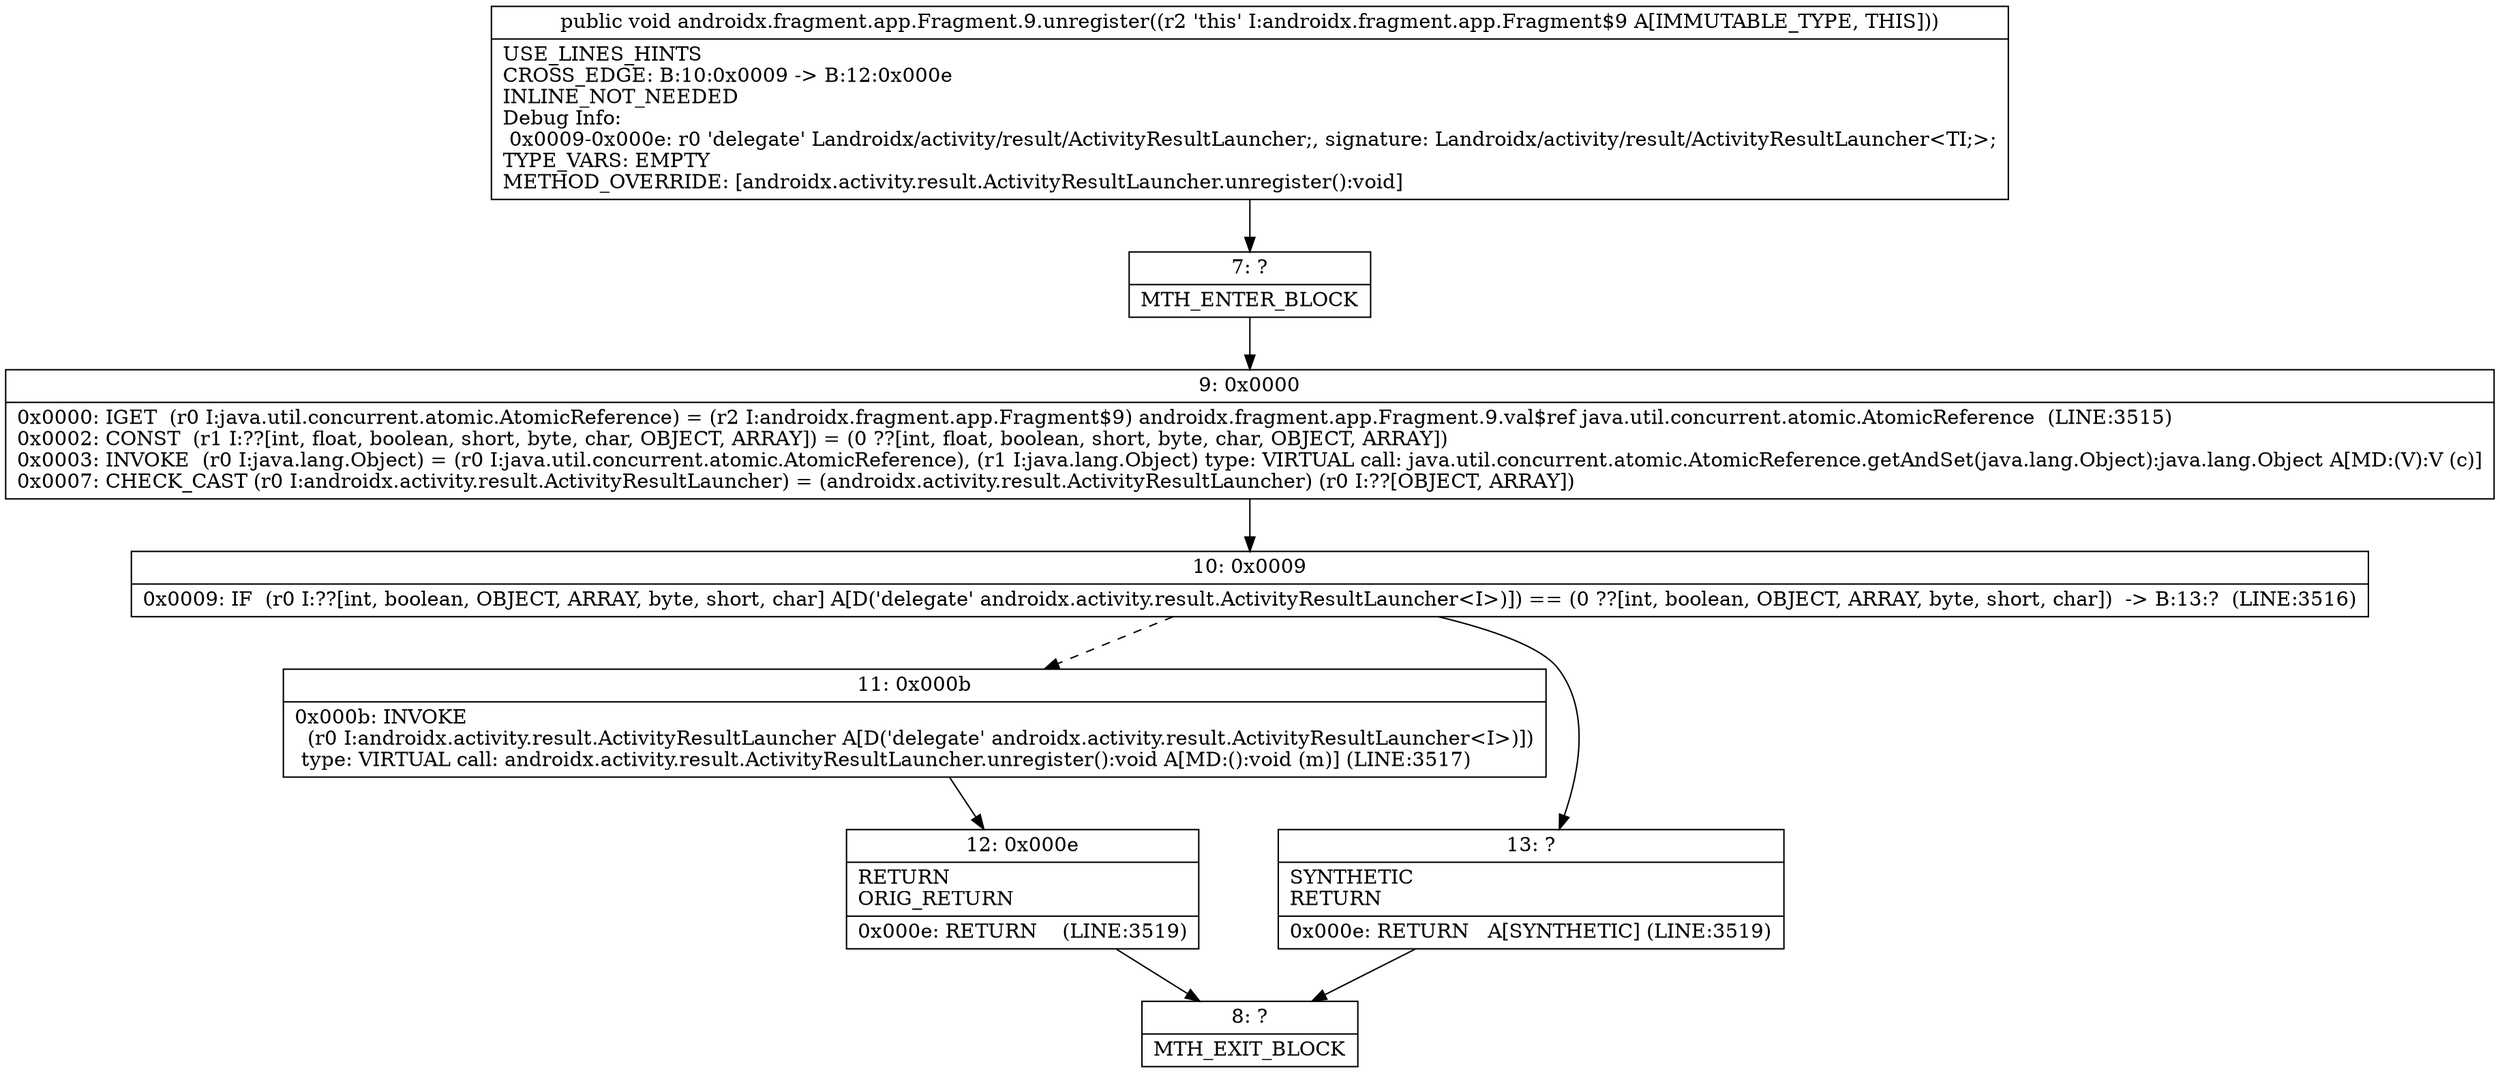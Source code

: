 digraph "CFG forandroidx.fragment.app.Fragment.9.unregister()V" {
Node_7 [shape=record,label="{7\:\ ?|MTH_ENTER_BLOCK\l}"];
Node_9 [shape=record,label="{9\:\ 0x0000|0x0000: IGET  (r0 I:java.util.concurrent.atomic.AtomicReference) = (r2 I:androidx.fragment.app.Fragment$9) androidx.fragment.app.Fragment.9.val$ref java.util.concurrent.atomic.AtomicReference  (LINE:3515)\l0x0002: CONST  (r1 I:??[int, float, boolean, short, byte, char, OBJECT, ARRAY]) = (0 ??[int, float, boolean, short, byte, char, OBJECT, ARRAY]) \l0x0003: INVOKE  (r0 I:java.lang.Object) = (r0 I:java.util.concurrent.atomic.AtomicReference), (r1 I:java.lang.Object) type: VIRTUAL call: java.util.concurrent.atomic.AtomicReference.getAndSet(java.lang.Object):java.lang.Object A[MD:(V):V (c)]\l0x0007: CHECK_CAST (r0 I:androidx.activity.result.ActivityResultLauncher) = (androidx.activity.result.ActivityResultLauncher) (r0 I:??[OBJECT, ARRAY]) \l}"];
Node_10 [shape=record,label="{10\:\ 0x0009|0x0009: IF  (r0 I:??[int, boolean, OBJECT, ARRAY, byte, short, char] A[D('delegate' androidx.activity.result.ActivityResultLauncher\<I\>)]) == (0 ??[int, boolean, OBJECT, ARRAY, byte, short, char])  \-\> B:13:?  (LINE:3516)\l}"];
Node_11 [shape=record,label="{11\:\ 0x000b|0x000b: INVOKE  \l  (r0 I:androidx.activity.result.ActivityResultLauncher A[D('delegate' androidx.activity.result.ActivityResultLauncher\<I\>)])\l type: VIRTUAL call: androidx.activity.result.ActivityResultLauncher.unregister():void A[MD:():void (m)] (LINE:3517)\l}"];
Node_12 [shape=record,label="{12\:\ 0x000e|RETURN\lORIG_RETURN\l|0x000e: RETURN    (LINE:3519)\l}"];
Node_8 [shape=record,label="{8\:\ ?|MTH_EXIT_BLOCK\l}"];
Node_13 [shape=record,label="{13\:\ ?|SYNTHETIC\lRETURN\l|0x000e: RETURN   A[SYNTHETIC] (LINE:3519)\l}"];
MethodNode[shape=record,label="{public void androidx.fragment.app.Fragment.9.unregister((r2 'this' I:androidx.fragment.app.Fragment$9 A[IMMUTABLE_TYPE, THIS]))  | USE_LINES_HINTS\lCROSS_EDGE: B:10:0x0009 \-\> B:12:0x000e\lINLINE_NOT_NEEDED\lDebug Info:\l  0x0009\-0x000e: r0 'delegate' Landroidx\/activity\/result\/ActivityResultLauncher;, signature: Landroidx\/activity\/result\/ActivityResultLauncher\<TI;\>;\lTYPE_VARS: EMPTY\lMETHOD_OVERRIDE: [androidx.activity.result.ActivityResultLauncher.unregister():void]\l}"];
MethodNode -> Node_7;Node_7 -> Node_9;
Node_9 -> Node_10;
Node_10 -> Node_11[style=dashed];
Node_10 -> Node_13;
Node_11 -> Node_12;
Node_12 -> Node_8;
Node_13 -> Node_8;
}

